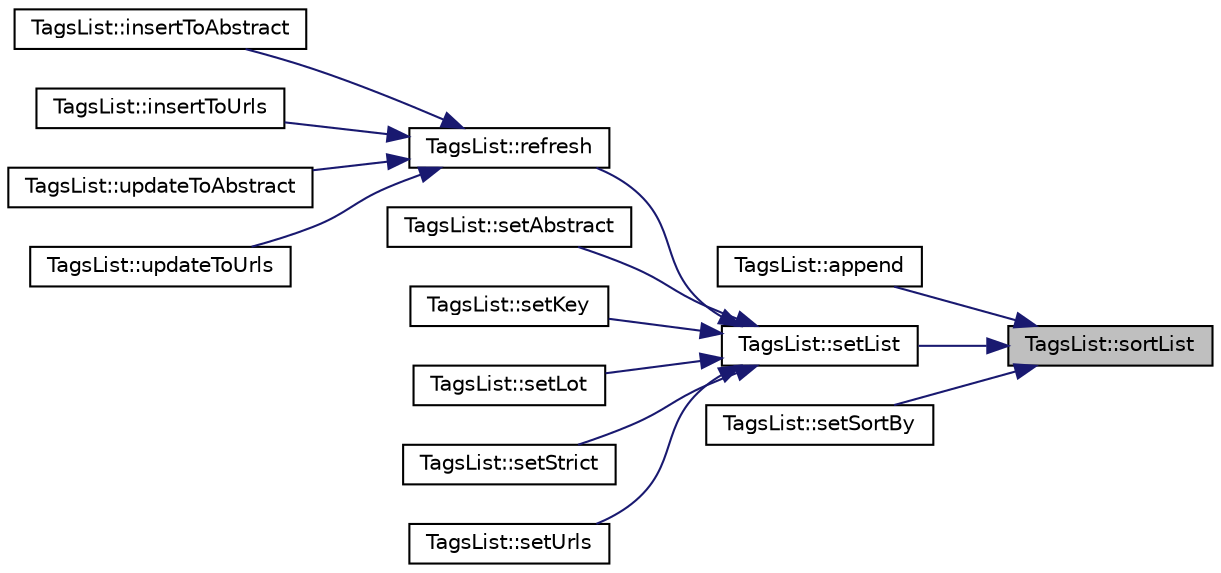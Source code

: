 digraph "TagsList::sortList"
{
 // INTERACTIVE_SVG=YES
 // LATEX_PDF_SIZE
  edge [fontname="Helvetica",fontsize="10",labelfontname="Helvetica",labelfontsize="10"];
  node [fontname="Helvetica",fontsize="10",shape=record];
  rankdir="RL";
  Node248 [label="TagsList::sortList",height=0.2,width=0.4,color="black", fillcolor="grey75", style="filled", fontcolor="black",tooltip=" "];
  Node248 -> Node249 [dir="back",color="midnightblue",fontsize="10",style="solid",fontname="Helvetica"];
  Node249 [label="TagsList::append",height=0.2,width=0.4,color="black", fillcolor="white", style="filled",URL="$class_tags_list.html#adca65959b03f45befc5d1c0e994e5839",tooltip=" "];
  Node248 -> Node250 [dir="back",color="midnightblue",fontsize="10",style="solid",fontname="Helvetica"];
  Node250 [label="TagsList::setList",height=0.2,width=0.4,color="black", fillcolor="white", style="filled",URL="$class_tags_list.html#a13fb8edfb92eeb1bebd48c38575ec6d7",tooltip=" "];
  Node250 -> Node251 [dir="back",color="midnightblue",fontsize="10",style="solid",fontname="Helvetica"];
  Node251 [label="TagsList::refresh",height=0.2,width=0.4,color="black", fillcolor="white", style="filled",URL="$class_tags_list.html#ae1bcd8b8d4d6fe1e60f309e89b7cccec",tooltip=" "];
  Node251 -> Node252 [dir="back",color="midnightblue",fontsize="10",style="solid",fontname="Helvetica"];
  Node252 [label="TagsList::insertToAbstract",height=0.2,width=0.4,color="black", fillcolor="white", style="filled",URL="$class_tags_list.html#ae847c6c275a84caeb5d4934a27cf2cbc",tooltip=" "];
  Node251 -> Node253 [dir="back",color="midnightblue",fontsize="10",style="solid",fontname="Helvetica"];
  Node253 [label="TagsList::insertToUrls",height=0.2,width=0.4,color="black", fillcolor="white", style="filled",URL="$class_tags_list.html#ad04fdc7148242bae5e00b617132431c0",tooltip=" "];
  Node251 -> Node254 [dir="back",color="midnightblue",fontsize="10",style="solid",fontname="Helvetica"];
  Node254 [label="TagsList::updateToAbstract",height=0.2,width=0.4,color="black", fillcolor="white", style="filled",URL="$class_tags_list.html#a8a9246dd7a10fe7e3f36b0ee40b4dba9",tooltip=" "];
  Node251 -> Node255 [dir="back",color="midnightblue",fontsize="10",style="solid",fontname="Helvetica"];
  Node255 [label="TagsList::updateToUrls",height=0.2,width=0.4,color="black", fillcolor="white", style="filled",URL="$class_tags_list.html#a2cabbc71124d6c58a033076ad2c27181",tooltip=" "];
  Node250 -> Node256 [dir="back",color="midnightblue",fontsize="10",style="solid",fontname="Helvetica"];
  Node256 [label="TagsList::setAbstract",height=0.2,width=0.4,color="black", fillcolor="white", style="filled",URL="$class_tags_list.html#ad3c7d8bb39b9fd0d02fabe95568b5ec0",tooltip=" "];
  Node250 -> Node257 [dir="back",color="midnightblue",fontsize="10",style="solid",fontname="Helvetica"];
  Node257 [label="TagsList::setKey",height=0.2,width=0.4,color="black", fillcolor="white", style="filled",URL="$class_tags_list.html#a78ac76b0754116a3e00900069d7d1a66",tooltip=" "];
  Node250 -> Node258 [dir="back",color="midnightblue",fontsize="10",style="solid",fontname="Helvetica"];
  Node258 [label="TagsList::setLot",height=0.2,width=0.4,color="black", fillcolor="white", style="filled",URL="$class_tags_list.html#a2cc5779e90d3e658ff564ba2e81c3c00",tooltip=" "];
  Node250 -> Node259 [dir="back",color="midnightblue",fontsize="10",style="solid",fontname="Helvetica"];
  Node259 [label="TagsList::setStrict",height=0.2,width=0.4,color="black", fillcolor="white", style="filled",URL="$class_tags_list.html#a6cacad504fc61698a1ea026d68e00db4",tooltip=" "];
  Node250 -> Node260 [dir="back",color="midnightblue",fontsize="10",style="solid",fontname="Helvetica"];
  Node260 [label="TagsList::setUrls",height=0.2,width=0.4,color="black", fillcolor="white", style="filled",URL="$class_tags_list.html#a6b9df60a83b5b948e8409c58f31f9d2a",tooltip=" "];
  Node248 -> Node261 [dir="back",color="midnightblue",fontsize="10",style="solid",fontname="Helvetica"];
  Node261 [label="TagsList::setSortBy",height=0.2,width=0.4,color="black", fillcolor="white", style="filled",URL="$class_tags_list.html#a92637ebdb14a2463774e69fe8902fae1",tooltip=" "];
}
